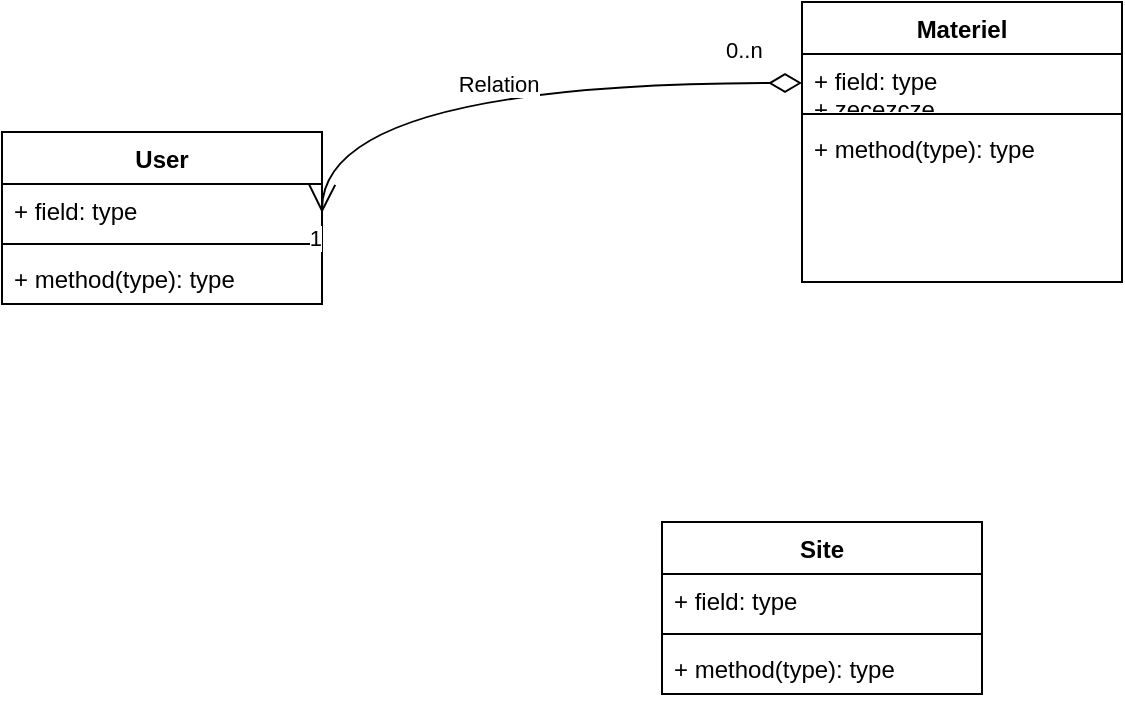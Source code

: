 <mxfile version="21.2.3" type="github">
  <diagram name="Page-1" id="e56a1550-8fbb-45ad-956c-1786394a9013">
    <mxGraphModel dx="574" dy="283" grid="1" gridSize="10" guides="1" tooltips="1" connect="1" arrows="1" fold="1" page="1" pageScale="1" pageWidth="1100" pageHeight="850" background="none" math="0" shadow="0">
      <root>
        <mxCell id="0" />
        <mxCell id="1" parent="0" />
        <mxCell id="0SHA6Zb8GsK3u5ciDGRO-1" value="User" style="swimlane;fontStyle=1;align=center;verticalAlign=top;childLayout=stackLayout;horizontal=1;startSize=26;horizontalStack=0;resizeParent=1;resizeParentMax=0;resizeLast=0;collapsible=1;marginBottom=0;whiteSpace=wrap;html=1;" vertex="1" parent="1">
          <mxGeometry x="240" y="335" width="160" height="86" as="geometry" />
        </mxCell>
        <mxCell id="0SHA6Zb8GsK3u5ciDGRO-2" value="+ field: type" style="text;strokeColor=none;fillColor=none;align=left;verticalAlign=top;spacingLeft=4;spacingRight=4;overflow=hidden;rotatable=0;points=[[0,0.5],[1,0.5]];portConstraint=eastwest;whiteSpace=wrap;html=1;" vertex="1" parent="0SHA6Zb8GsK3u5ciDGRO-1">
          <mxGeometry y="26" width="160" height="26" as="geometry" />
        </mxCell>
        <mxCell id="0SHA6Zb8GsK3u5ciDGRO-3" value="" style="line;strokeWidth=1;fillColor=none;align=left;verticalAlign=middle;spacingTop=-1;spacingLeft=3;spacingRight=3;rotatable=0;labelPosition=right;points=[];portConstraint=eastwest;strokeColor=inherit;" vertex="1" parent="0SHA6Zb8GsK3u5ciDGRO-1">
          <mxGeometry y="52" width="160" height="8" as="geometry" />
        </mxCell>
        <mxCell id="0SHA6Zb8GsK3u5ciDGRO-4" value="+ method(type): type" style="text;strokeColor=none;fillColor=none;align=left;verticalAlign=top;spacingLeft=4;spacingRight=4;overflow=hidden;rotatable=0;points=[[0,0.5],[1,0.5]];portConstraint=eastwest;whiteSpace=wrap;html=1;" vertex="1" parent="0SHA6Zb8GsK3u5ciDGRO-1">
          <mxGeometry y="60" width="160" height="26" as="geometry" />
        </mxCell>
        <mxCell id="0SHA6Zb8GsK3u5ciDGRO-6" value="Materiel" style="swimlane;fontStyle=1;align=center;verticalAlign=top;childLayout=stackLayout;horizontal=1;startSize=26;horizontalStack=0;resizeParent=1;resizeParentMax=0;resizeLast=0;collapsible=1;marginBottom=0;whiteSpace=wrap;html=1;" vertex="1" parent="1">
          <mxGeometry x="640" y="270" width="160" height="140" as="geometry" />
        </mxCell>
        <mxCell id="0SHA6Zb8GsK3u5ciDGRO-7" value="&lt;div&gt;+ field: type&lt;/div&gt;&lt;div&gt;+ zecezcze&lt;/div&gt;&lt;div&gt;zeczec&lt;br&gt;&lt;/div&gt;" style="text;strokeColor=none;fillColor=none;align=left;verticalAlign=top;spacingLeft=4;spacingRight=4;overflow=hidden;rotatable=0;points=[[0,0.5],[1,0.5]];portConstraint=eastwest;whiteSpace=wrap;html=1;" vertex="1" parent="0SHA6Zb8GsK3u5ciDGRO-6">
          <mxGeometry y="26" width="160" height="26" as="geometry" />
        </mxCell>
        <mxCell id="0SHA6Zb8GsK3u5ciDGRO-16" value="Relation" style="endArrow=open;html=1;endSize=12;startArrow=diamondThin;startSize=14;startFill=0;edgeStyle=orthogonalEdgeStyle;rounded=0;exitX=0;exitY=0.5;exitDx=0;exitDy=0;entryX=1;entryY=0.5;entryDx=0;entryDy=0;curved=1;" edge="1" parent="0SHA6Zb8GsK3u5ciDGRO-6">
          <mxGeometry relative="1" as="geometry">
            <mxPoint y="40.5" as="sourcePoint" />
            <mxPoint x="-240" y="105.5" as="targetPoint" />
          </mxGeometry>
        </mxCell>
        <mxCell id="0SHA6Zb8GsK3u5ciDGRO-17" value="0..n" style="edgeLabel;resizable=0;html=1;align=left;verticalAlign=top;" connectable="0" vertex="1" parent="0SHA6Zb8GsK3u5ciDGRO-16">
          <mxGeometry x="-1" relative="1" as="geometry">
            <mxPoint x="-40" y="-30" as="offset" />
          </mxGeometry>
        </mxCell>
        <mxCell id="0SHA6Zb8GsK3u5ciDGRO-18" value="1" style="edgeLabel;resizable=0;html=1;align=right;verticalAlign=top;" connectable="0" vertex="1" parent="0SHA6Zb8GsK3u5ciDGRO-16">
          <mxGeometry x="1" relative="1" as="geometry" />
        </mxCell>
        <mxCell id="0SHA6Zb8GsK3u5ciDGRO-8" value="" style="line;strokeWidth=1;fillColor=none;align=left;verticalAlign=middle;spacingTop=-1;spacingLeft=3;spacingRight=3;rotatable=0;labelPosition=right;points=[];portConstraint=eastwest;strokeColor=inherit;" vertex="1" parent="0SHA6Zb8GsK3u5ciDGRO-6">
          <mxGeometry y="52" width="160" height="8" as="geometry" />
        </mxCell>
        <mxCell id="0SHA6Zb8GsK3u5ciDGRO-9" value="+ method(type): type" style="text;strokeColor=none;fillColor=none;align=left;verticalAlign=top;spacingLeft=4;spacingRight=4;overflow=hidden;rotatable=0;points=[[0,0.5],[1,0.5]];portConstraint=eastwest;whiteSpace=wrap;html=1;" vertex="1" parent="0SHA6Zb8GsK3u5ciDGRO-6">
          <mxGeometry y="60" width="160" height="80" as="geometry" />
        </mxCell>
        <mxCell id="0SHA6Zb8GsK3u5ciDGRO-11" value="Site" style="swimlane;fontStyle=1;align=center;verticalAlign=top;childLayout=stackLayout;horizontal=1;startSize=26;horizontalStack=0;resizeParent=1;resizeParentMax=0;resizeLast=0;collapsible=1;marginBottom=0;whiteSpace=wrap;html=1;" vertex="1" parent="1">
          <mxGeometry x="570" y="530" width="160" height="86" as="geometry" />
        </mxCell>
        <mxCell id="0SHA6Zb8GsK3u5ciDGRO-12" value="+ field: type" style="text;strokeColor=none;fillColor=none;align=left;verticalAlign=top;spacingLeft=4;spacingRight=4;overflow=hidden;rotatable=0;points=[[0,0.5],[1,0.5]];portConstraint=eastwest;whiteSpace=wrap;html=1;" vertex="1" parent="0SHA6Zb8GsK3u5ciDGRO-11">
          <mxGeometry y="26" width="160" height="26" as="geometry" />
        </mxCell>
        <mxCell id="0SHA6Zb8GsK3u5ciDGRO-13" value="" style="line;strokeWidth=1;fillColor=none;align=left;verticalAlign=middle;spacingTop=-1;spacingLeft=3;spacingRight=3;rotatable=0;labelPosition=right;points=[];portConstraint=eastwest;strokeColor=inherit;" vertex="1" parent="0SHA6Zb8GsK3u5ciDGRO-11">
          <mxGeometry y="52" width="160" height="8" as="geometry" />
        </mxCell>
        <mxCell id="0SHA6Zb8GsK3u5ciDGRO-14" value="+ method(type): type" style="text;strokeColor=none;fillColor=none;align=left;verticalAlign=top;spacingLeft=4;spacingRight=4;overflow=hidden;rotatable=0;points=[[0,0.5],[1,0.5]];portConstraint=eastwest;whiteSpace=wrap;html=1;" vertex="1" parent="0SHA6Zb8GsK3u5ciDGRO-11">
          <mxGeometry y="60" width="160" height="26" as="geometry" />
        </mxCell>
      </root>
    </mxGraphModel>
  </diagram>
</mxfile>
